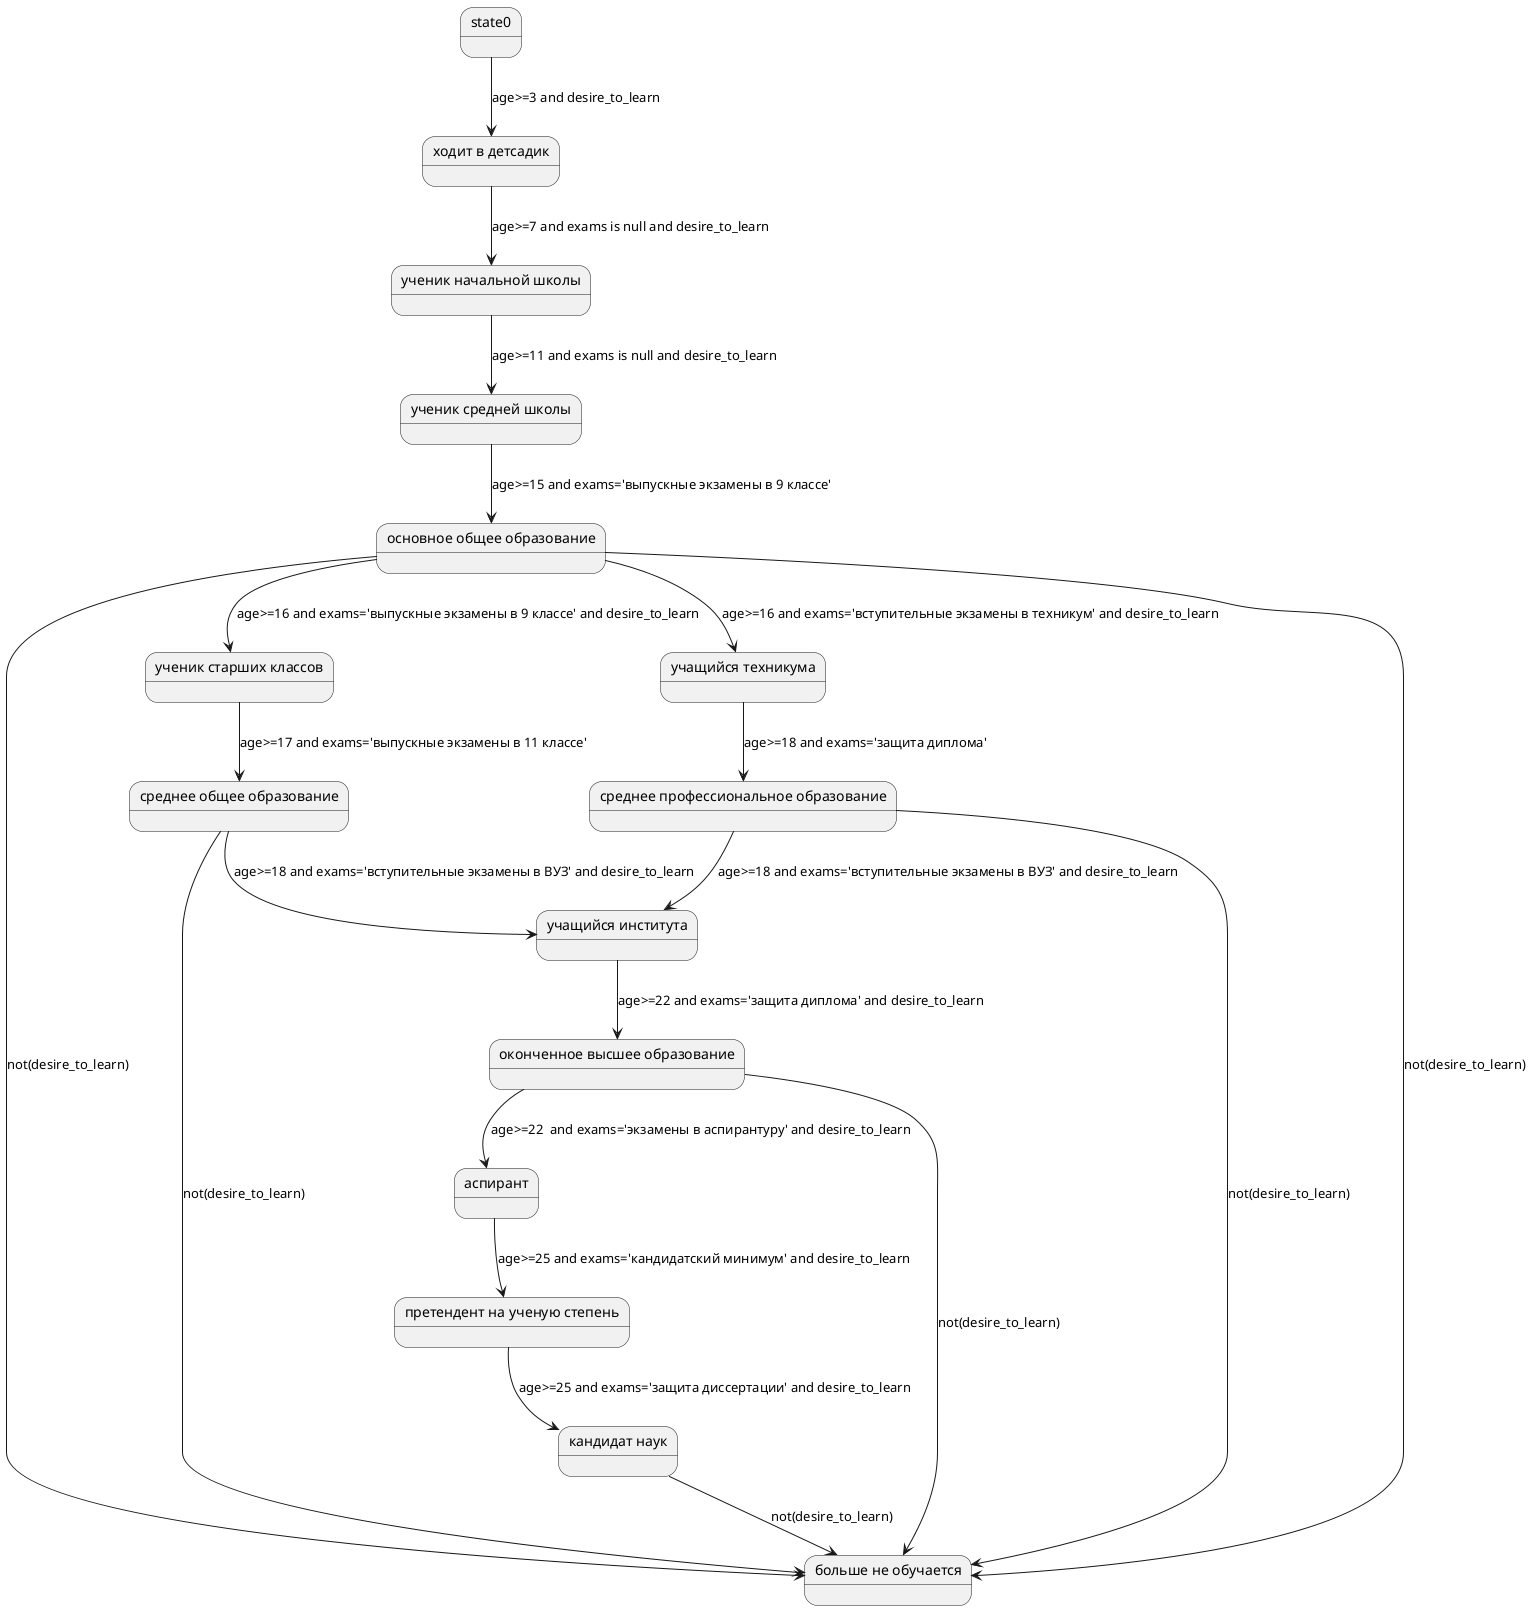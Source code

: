 @startuml
state "ученик старших классов" as state5
state "ученик средней школы" as state3
state "основное общее образование" as state4
state "среднее общее образование" as state6
state "аспирант" as state11
state "претендент на ученую степень" as state12
state "среднее профессиональное образование" as state8
state "учащийся института" as state9
state "кандидат наук" as state13
state "больше не обучается" as state14
state "ходит в детсадик" as state1
state "оконченное высшее образование" as state10
state "ученик начальной школы" as state2
state "учащийся техникума" as state7
state0 --> state1 : age>=3 and desire_to_learn
state1 --> state2 : age>=7 and exams is null and desire_to_learn
state2 --> state3 : age>=11 and exams is null and desire_to_learn
state3 --> state4 : age>=15 and exams='выпускные экзамены в 9 классе'
state4 --> state5 : age>=16 and exams='выпускные экзамены в 9 классе' and desire_to_learn
state5 --> state6 : age>=17 and exams='выпускные экзамены в 11 классе'
state4 --> state7 : age>=16 and exams='вступительные экзамены в техникум' and desire_to_learn
state7 --> state8 : age>=18 and exams='защита диплома'
state6 --> state9 : age>=18 and exams='вступительные экзамены в ВУЗ' and desire_to_learn
state8 --> state9 : age>=18 and exams='вступительные экзамены в ВУЗ' and desire_to_learn
state9 --> state10 : age>=22 and exams='защита диплома' and desire_to_learn
state10 --> state11 : age>=22  and exams='экзамены в аспирантуру' and desire_to_learn
state11 --> state12 : age>=25 and exams='кандидатский минимум' and desire_to_learn
state12 --> state13 : age>=25 and exams='защита диссертации' and desire_to_learn
state4 --> state14 : not(desire_to_learn)
state4 --> state14 : not(desire_to_learn)
state6 --> state14 : not(desire_to_learn)
state8 --> state14 : not(desire_to_learn)
state10 --> state14 : not(desire_to_learn)
state13 --> state14 : not(desire_to_learn)
@enduml